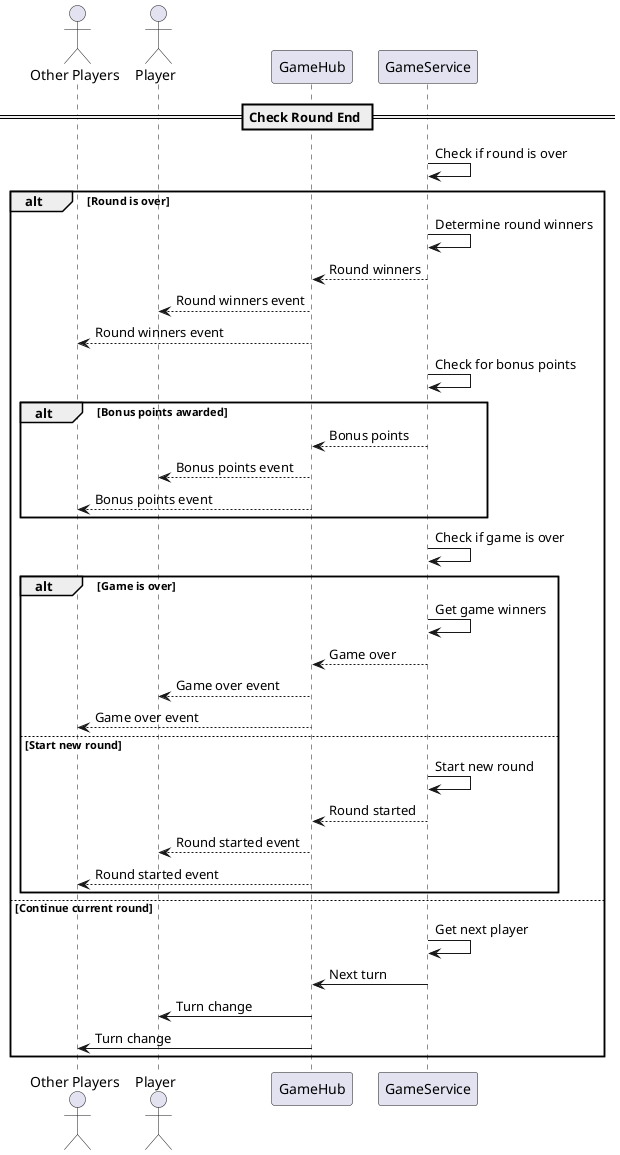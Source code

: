 @startuml AdvanceTurnFlow

actor "Other Players" as Others
actor "Player" as Player
participant "GameHub" as Hub
participant "GameService" as GameSvc

== Check Round End ==

GameSvc -> GameSvc: Check if round is over

alt Round is over
    GameSvc -> GameSvc: Determine round winners
    GameSvc --> Hub: Round winners
    Hub --> Player: Round winners event
    Hub --> Others: Round winners event

    GameSvc -> GameSvc: Check for bonus points
    alt Bonus points awarded
        GameSvc --> Hub: Bonus points
        Hub --> Player: Bonus points event
        Hub --> Others: Bonus points event
    end
    
    GameSvc -> GameSvc: Check if game is over
    alt Game is over
        GameSvc -> GameSvc: Get game winners
        GameSvc --> Hub: Game over
        Hub --> Player: Game over event
        Hub --> Others: Game over event
    else Start new round
        GameSvc -> GameSvc: Start new round
        GameSvc --> Hub: Round started
        Hub --> Player: Round started event
        Hub --> Others: Round started event
    end
else Continue current round
    GameSvc -> GameSvc: Get next player
    GameSvc -> Hub: Next turn
    Hub -> Player: Turn change
    Hub -> Others: Turn change
end

@enduml 